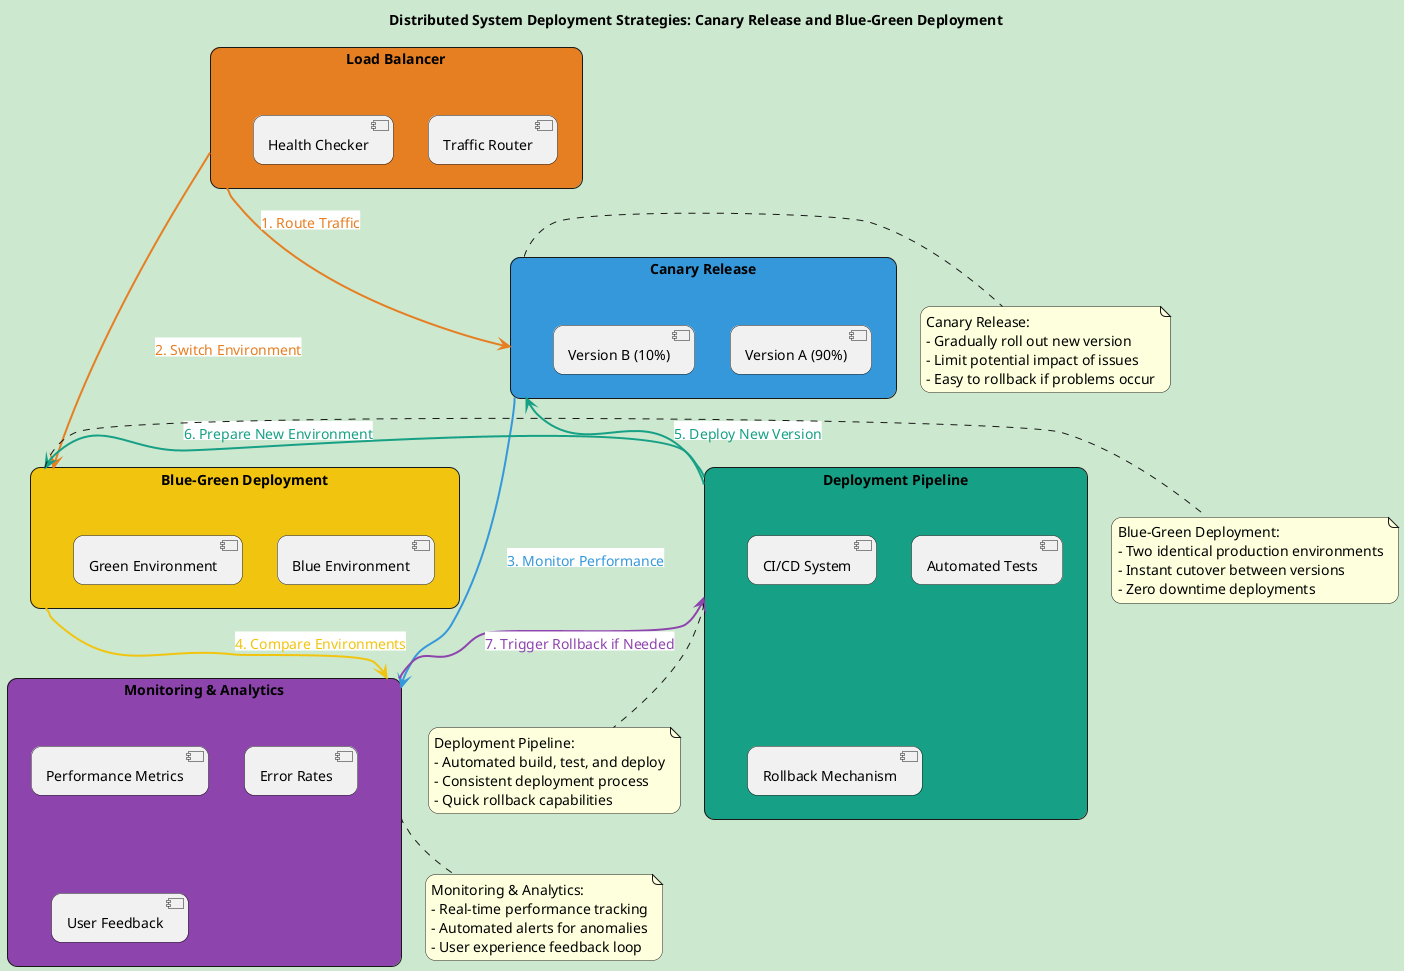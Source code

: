 @startuml Distributed System Deployment Strategies

!pragma layout dot

skinparam backgroundColor #CCE8CF
skinparam handwritten false
skinparam defaultFontName Arial
skinparam defaultFontSize 14
skinparam roundcorner 20
skinparam shadowing false

!define PRIMARY_COLOR #E67E22
!define SECONDARY_COLOR #3498DB
!define TERTIARY_COLOR #F1C40F
!define QUATERNARY_COLOR #8E44AD
!define QUINARY_COLOR #16A085

allowmixing

title Distributed System Deployment Strategies: Canary Release and Blue-Green Deployment

rectangle "Load Balancer" as LoadBalancer PRIMARY_COLOR {
    component "Traffic Router" as TrafficRouter
    component "Health Checker" as HealthChecker
}

rectangle "Canary Release" as CanaryRelease SECONDARY_COLOR {
    component "Version A (90%)" as VersionA
    component "Version B (10%)" as VersionB
}

rectangle "Blue-Green Deployment" as BlueGreenDeployment TERTIARY_COLOR {
    component "Blue Environment" as BlueEnv
    component "Green Environment" as GreenEnv
}

rectangle "Monitoring & Analytics" as Monitoring QUATERNARY_COLOR {
    component "Performance Metrics" as PerformanceMetrics
    component "Error Rates" as ErrorRates
    component "User Feedback" as UserFeedback
}

rectangle "Deployment Pipeline" as DeploymentPipeline QUINARY_COLOR {
    component "CI/CD System" as CICD
    component "Automated Tests" as AutomatedTests
    component "Rollback Mechanism" as RollbackMechanism
}

LoadBalancer -[PRIMARY_COLOR,thickness=2]down-> CanaryRelease : <back:#FFFFFF><color:PRIMARY_COLOR>1. Route Traffic</color></back>
LoadBalancer -[PRIMARY_COLOR,thickness=2]right-> BlueGreenDeployment : <back:#FFFFFF><color:PRIMARY_COLOR>2. Switch Environment</color></back>
CanaryRelease -[SECONDARY_COLOR,thickness=2]right-> Monitoring : <back:#FFFFFF><color:SECONDARY_COLOR>3. Monitor Performance</color></back>
BlueGreenDeployment -[TERTIARY_COLOR,thickness=2]down-> Monitoring : <back:#FFFFFF><color:TERTIARY_COLOR>4. Compare Environments</color></back>
DeploymentPipeline -[QUINARY_COLOR,thickness=2]up-> CanaryRelease : <back:#FFFFFF><color:QUINARY_COLOR>5. Deploy New Version</color></back>
DeploymentPipeline -[QUINARY_COLOR,thickness=2]right-> BlueGreenDeployment : <back:#FFFFFF><color:QUINARY_COLOR>6. Prepare New Environment</color></back>
Monitoring -[QUATERNARY_COLOR,thickness=2]left-> DeploymentPipeline : <back:#FFFFFF><color:QUATERNARY_COLOR>7. Trigger Rollback if Needed</color></back>

note right of CanaryRelease
  Canary Release:
  - Gradually roll out new version
  - Limit potential impact of issues
  - Easy to rollback if problems occur
end note

note right of BlueGreenDeployment
  Blue-Green Deployment:
  - Two identical production environments
  - Instant cutover between versions
  - Zero downtime deployments
end note

note bottom of Monitoring
  Monitoring & Analytics:
  - Real-time performance tracking
  - Automated alerts for anomalies
  - User experience feedback loop
end note

note bottom of DeploymentPipeline
  Deployment Pipeline:
  - Automated build, test, and deploy
  - Consistent deployment process
  - Quick rollback capabilities
end note

@enduml
